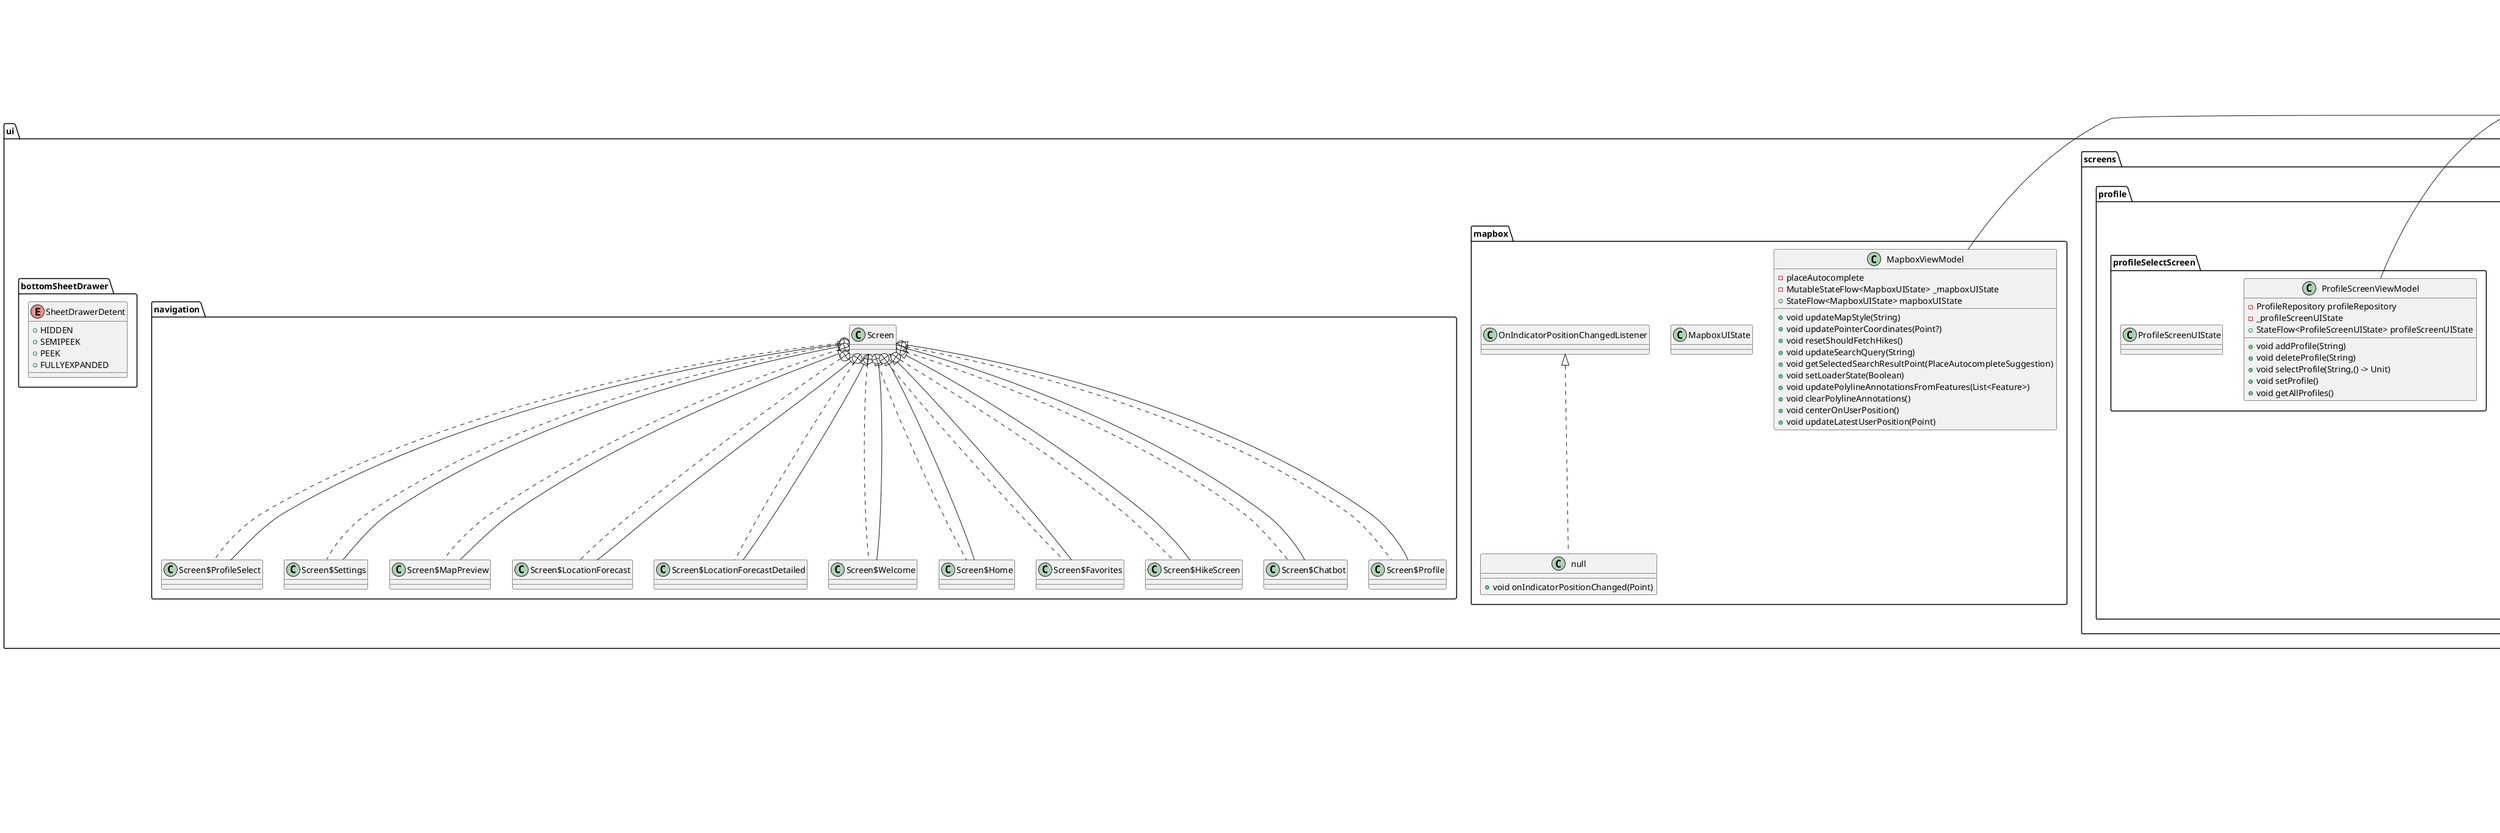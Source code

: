 @startuml
class data.log.repository.ActivityRepository {
+ void addLog(data.database.Activity)
+ void deleteLog(data.database.Activity)
+ List<Int> getAllLogs(String)
+ void adjustTimesWalked(String,Int,Int)
+ Int getTotalTimesWalked(String)
+ void addNotesToLog(String,Int,String)
+ String getNotesForHike(String,Int)
+ Int getTimesWalkedForHike(String,Int)
}

class ui.screens.hikeCardScreen.HikeScreenViewModel {
-  _hikeScreenUIState
+ StateFlow<HikeScreenUIState> hikeScreenUIState
+ void updateHike(Feature)
+ void updateRecommendedHikes(List<Feature>)
+ void updateRecommendedHikesLoaded(Boolean)
+ void getHikeDescription(HomeScreenViewModel,OpenAIViewModel)
+ void updateDescriptionAlreadyLoaded(Boolean)
+ void updateSelectedDay(String)
+ void updateSelectedDate(String)
}


class ui.screens.hikeCardScreen.HikeScreenUIState {
}
class data.locationForecastAPI.models.Next12Hours {
}
class ui.screens.favoriteScreen.FavoritesScreenViewModel {
-  _favoriteScreenUIState
+ StateFlow<FavoriteScreenUIState> favoriteScreenUIState
+ void loadFavorites()
+ void setUser()
+ void updateUserLocationFromMapbox()
+ void updateUserLocation(Point)
+ List<Int> getAllFavorites(String)
+ Boolean isHikeFavorite(Feature)
+ void getAllConverteFavorites()
+ void addFavorite(Int)
+ void deleteFavorite(Int)
}


class ui.screens.favoriteScreen.FavoriteScreenUIState {
}
class data.locationForecastAPI.models.Next1Hours {
}
class data.openAIAPI.datasource.OpenAIDatasource {
-  client
-  endpoint
-  apiKey
-  modelName
-  apiVersion
+ ChatCompletionsResponse getCompletionsSamples(String)
+ Flow<String> getCompletionsStream(String)
- String? processJsonLine(String)
}


class data.locationForecastAPI.models.Summary {
}
class data.locationForecastAPI.datasource.LocationForecastDatasource {
+ Locationforecast? getLocationForecast(Double,Double)
}

class data.locationForecastAPI.models.Details {
}
class data.database.ProfileDatabase$Companion$DatabaseCallBack {
+ void onCreate(SupportSQLiteDatabase)
- void populateDatabase()
}

class data.database.ProfileDatabase$Companion {
- ProfileDatabase? INSTANCE
+ ProfileDatabase getDatabase(Context)
}


abstract class data.database.ProfileDatabase {
+ FavoriteDao favoriteDao()
+ ProfileDao profileDao()
+ ActivityDao logDao()
}

class ui.mapbox.null {
+ void onIndicatorPositionChanged(Point)
}

class data.hikeAPI.models.DifficultyInfo {
}
class data.hikeAPI.datasource.HikeAPIDatasource {
-  ktorHttpClient
+ List<Feature> getHikes(Double,Double,Int,String,Int)
+ List<Feature> getHikesById(List<String>,Point)
}


class data.openAIAPI.models.ChatMessage {
}
class data.hikeAPI.models.PropertiesX {
}
class data.database.null {
+ void migrate(SupportSQLiteDatabase)
}

class data.database.null {
+ void migrate(SupportSQLiteDatabase)
}

class data.hikeAPI.models.Hikes {
}
class data.openAIAPI.models.ChatCompletionsRequest {
}
class data.hikeAPI.models.Crs {
}
class ui.screens.chatbotScreen.OpenAIViewModel {
-  openAIRepository
-  hikeAPIRepository
-  _openAIUIState
+ StateFlow<OpenAIUIState> openAIUIState
-  _conversationHistory
+ List<ChatbotMessage> conversationHistory
+ void addUserMessage(String)
+ void addBotMessage(String)
+ void getCompletionsSamples(String,(String) -> Unit)
+ void getCompletionsStream(String)
+ void addFeature()
+ void getChatbotResponse(String,HomeScreenViewModel)
+ void getRecommendedHikes(HomeScreenViewModel,HikeScreenViewModel)
}


class ui.screens.chatbotScreen.OpenAIUIState {
}
class data.locationForecastAPI.models.Meta {
}
class data.database.Favorite {
}
class data.openAIAPI.models.ChatCompletionsResponse {
}
class data.date.Weekdays$Companion {
+ Int indexOf(String)
}

enum data.date.Weekdays {
+  Mandag
+  Tirsdag
+  Onsdag
+  Torsdag
+  Fredag
+  Lørdag
+  Søndag
}

class data.hikeAPI.models.Properties {
}
class data.favorites.repository.FavoriteRepository {
+ void addFavorite(Favorite)
+ void deleteFavorite(Favorite)
+ List<Int> getAllFavorites(String)
}

class data.locationForecastAPI.models.DetailsX {
}
class ui.mapbox.MapboxViewModel {
-  placeAutocomplete
- MutableStateFlow<MapboxUIState> _mapboxUIState
+ StateFlow<MapboxUIState> mapboxUIState
+ void updateMapStyle(String)
+ void updatePointerCoordinates(Point?)
+ void resetShouldFetchHikes()
+ void updateSearchQuery(String)
+ void getSelectedSearchResultPoint(PlaceAutocompleteSuggestion)
+ void setLoaderState(Boolean)
+ void updatePolylineAnnotationsFromFeatures(List<Feature>)
+ void clearPolylineAnnotations()
+ void centerOnUserPosition()
+ void updateLatestUserPosition(Point)
}


class ui.mapbox.MapboxUIState {
}
class data.metAlertsAPI.datasource.MetAlertsDatasource {
+ MetAlerts? getMetAlerts()
}

class ui.screens.homeScreen.HomeScreenViewModel {
-  hikeAPIRepository
-  locationForecastRepository
-  metAlertsRepository
-  _homeScreenUIState
+ StateFlow<HomeScreenUIState> homeScreenUIState
-  _sheetStateTarget
+  sheetStateTarget
-  _currentSheetOffset
+  currentSheetOffset
+ void markAanundDialogShown()
+ void setSheetState(SheetDrawerDetent)
+ void updateNetworkStatus(Boolean)
+ void updateSheetOffset(Float)
+ void fetchHikes(Double,Double,Int,String,Int)
+ void fetchForecast(Point)
+ void fetchAlerts()
+ void clearHikes()
+ List<TimeSeries>? timeSeriesFromDate(String)
+ Double daysHighestTemp(String)
+ Double daysLowestTemp(String)
+ Double daysAverageWindSpeed(String)
}


class ui.screens.homeScreen.HomeScreenUIState {
}
class data.locationForecastAPI.models.Properties {
}
class data.hikeAPI.models.Geometry {
}
class data.openAIAPI.models.Usage {
}
class ui.navigation.Screen$Welcome {
}
class ui.navigation.Screen$Home {
}
class ui.navigation.Screen$Favorites {
}
class ui.navigation.Screen$HikeScreen {
}
class ui.navigation.Screen$Chatbot {
}
class ui.navigation.Screen$Profile {
}
class ui.navigation.Screen$ProfileSelect {
}
class ui.navigation.Screen$Settings {
}
class ui.navigation.Screen$MapPreview {
}
class ui.navigation.Screen$LocationForecast {
}
class ui.navigation.Screen$LocationForecastDetailed {
}
class ui.navigation.Screen {
}
interface data.database.FavoriteDao {
+ void saveFavorite(Favorite)
+ void deleteFavorite(Favorite)
+ List<Int> getAllFavorites(String)
}

class data.openAIAPI.repository.OpenAIRepository {
-  openAIDatasource
+ ChatCompletionsResponse getCompletionsSamples(String)
+ Flow<String> getCompletionsStream(String)
}


class data.metAlertsAPI.models.Feature {
}
class ui.screens.profile.activities.ActivityScreenViewModel {
-  _activityScreenUIState
+ StateFlow<ActivityScreenUIState> activityScreenUIState
+ void loadActivities()
+ void setUser()
+ void updateUserLocationFromMapbox()
+ void updateUserLocation(Point)
+ void getConvertedActivities()
+ void addToActivityLog(Int)
+ void removeFromActivityLog(Int)
+ void addNotesToActivityLog(Int,String)
+ void adjustTimesWalked(Int,Int)
+ void getNotesForHike(Int)
+ void getTotalTimesWalked()
+ void getTimesWalkedForHike(Int)
+ void calculateTotalDistance()
}


class ui.screens.profile.activities.ActivityScreenUIState {
}
class data.locationForecastAPI.models.TimeSeries {
}
class MainActivity {
+ void onCreate(Bundle?)
}

class data.locationForecastAPI.models.Geometry {
}
class data.metAlertsAPI.models.Geometry$Polygon {
}
class data.metAlertsAPI.models.Geometry$MultiPolygon {
}
class data.metAlertsAPI.models.Geometry {
+ String type
}

interface data.database.ActivityDao {
+ void saveLog(Activity)
+ void deleteLog(Activity)
+ List<Int> getAllLogs(String)
+ void adjustTimesWalked(String,Int,Int)
+ void addNotesToLog(String,Int,String)
+ String getNotesForHike(String,Int)
+ Int getTotalTimesWalked(String)
+ Int getTimesWalkedForHike(String,Int)
}

class data.locationForecastAPI.models.Instant {
}
class data.locationForecastAPI.models.Next6Hours {
}
class data.locationForecastAPI.models.Units {
}
class ui.screens.chatbotScreen.ChatbotMessage {
}
class ui.screens.profile.activities.ActivityScreenViewModelFactory {
+ T create(Class<T>)
}

class data.metAlertsAPI.repository.MetAlertsRepository {
-  datasource
+ MetAlerts? getAlerts()
}


class data.metAlertsAPI.models.MetAlerts {
}
class data.database.Profile {
}
class data.metAlertsAPI.models.Resource {
}
class ui.screens.favoriteScreen.FavoritesScreenViewModelFactory {
+ T create(Class<T>)
}

class data.locationForecastAPI.repository.LocationForecastRepository {
-  datasource
+ Locationforecast? getForecast(Double,Double)
}


class ui.screens.profile.profileSelectScreen.ProfileScreenViewModel {
- ProfileRepository profileRepository
-  _profileScreenUIState
+ StateFlow<ProfileScreenUIState> profileScreenUIState
+ void addProfile(String)
+ void deleteProfile(String)
+ void selectProfile(String,() -> Unit)
+ void setProfile()
+ void getAllProfiles()
}


class ui.screens.profile.profileSelectScreen.ProfileScreenUIState {
}
enum ui.bottomSheetDrawer.SheetDrawerDetent {
+  HIDDEN
+  SEMIPEEK
+  PEEK
+  FULLYEXPANDED
}

class data.hikeAPI.repository.HikeAPIRepository {
-  hikeAPIDatasource
-  colorIndex
-  coroutineScope
-  generatedNames
+ List<Feature> getHikes(Double,Double,Int,String,Int)
- void generateAndSaveName(Feature,OpenAIViewModel)
- Color getColor()
- void generateDifficulty(Feature)
- DifficultyInfo getDifficultyInfo(String)
+ List<Feature> getHikesById(List<Int>,Point)
}


class data.openAIAPI.models.Choice {
}
class data.metAlertsAPI.models.When {
}
interface data.database.ProfileDao {
+ void insertUser(Profile)
+ void deleteUser(Profile)
+ List<Profile> getAllUsers()
+ void selectUser(String)
+ Profile? getSelectedUser()
+ Profile? getDefaultUser()
+ void unselectUser()
+ void clearAllUsers()
}

class data.locationForecastAPI.models.Data {
}
class data.metAlertsAPI.models.Properties {
}
class data.profile.repository.ProfileRepository$Companion {
- ProfileRepository? INSTANCE
+ ProfileRepository getInstance(Context,CoroutineScope)
}


class data.profile.repository.ProfileRepository {
+ void addUser(Profile)
+ void deleteProfile(Profile)
+ void selectProfile(String)
+ void unselectUser()
+ Profile getSelectedUser()
+ List<Profile> getAllUsers()
+ void clearAllUsers()
}

class data.locationForecastAPI.models.Locationforecast {
}
class data.hikeAPI.models.Feature {
}
class data.database.Activity {
}


androidx.lifecycle.ViewModel <|-- ui.screens.hikeCardScreen.HikeScreenViewModel
androidx.lifecycle.AndroidViewModel <|-- ui.screens.favoriteScreen.FavoritesScreenViewModel
data.database.Companion +.. data.database.Companion$DatabaseCallBack
data.database.ProfileDatabase$Companion +.. data.database.ProfileDatabase$Companion$DatabaseCallBack
data.database.Callback <|-- data.database.ProfileDatabase$Companion$DatabaseCallBack
data.database.ProfileDatabase +.. data.database.ProfileDatabase$Companion
androidx.room.RoomDatabase <|-- data.database.ProfileDatabase
ui.mapbox.OnIndicatorPositionChangedListener <|.. ui.mapbox.null
data.database.Migration <|-- data.database.null
data.database.Migration <|-- data.database.null
androidx.lifecycle.ViewModel <|-- ui.screens.chatbotScreen.OpenAIViewModel
data.date.Weekdays +.. data.date.Weekdays$Companion
androidx.lifecycle.ViewModel <|-- ui.mapbox.MapboxViewModel
androidx.lifecycle.ViewModel <|-- ui.screens.homeScreen.HomeScreenViewModel
ui.navigation.Screen +.. ui.navigation.Screen$Welcome
ui.navigation.Screen <|-- ui.navigation.Screen$Welcome
ui.navigation.Screen +.. ui.navigation.Screen$Home
ui.navigation.Screen <|-- ui.navigation.Screen$Home
ui.navigation.Screen +.. ui.navigation.Screen$Favorites
ui.navigation.Screen <|-- ui.navigation.Screen$Favorites
ui.navigation.Screen +.. ui.navigation.Screen$HikeScreen
ui.navigation.Screen <|-- ui.navigation.Screen$HikeScreen
ui.navigation.Screen +.. ui.navigation.Screen$Chatbot
ui.navigation.Screen <|-- ui.navigation.Screen$Chatbot
ui.navigation.Screen +.. ui.navigation.Screen$Profile
ui.navigation.Screen <|-- ui.navigation.Screen$Profile
ui.navigation.Screen +.. ui.navigation.Screen$ProfileSelect
ui.navigation.Screen <|-- ui.navigation.Screen$ProfileSelect
ui.navigation.Screen +.. ui.navigation.Screen$Settings
ui.navigation.Screen <|-- ui.navigation.Screen$Settings
ui.navigation.Screen +.. ui.navigation.Screen$MapPreview
ui.navigation.Screen <|-- ui.navigation.Screen$MapPreview
ui.navigation.Screen +.. ui.navigation.Screen$LocationForecast
ui.navigation.Screen <|-- ui.navigation.Screen$LocationForecast
ui.navigation.Screen +.. ui.navigation.Screen$LocationForecastDetailed
ui.navigation.Screen <|-- ui.navigation.Screen$LocationForecastDetailed
androidx.lifecycle.AndroidViewModel <|-- ui.screens.profile.activities.ActivityScreenViewModel
androidx.activity.ComponentActivity <|-- MainActivity
data.metAlertsAPI.models.Geometry +.. data.metAlertsAPI.models.Geometry$Polygon
data.metAlertsAPI.models.Geometry <|-- data.metAlertsAPI.models.Geometry$Polygon
data.metAlertsAPI.models.Geometry +.. data.metAlertsAPI.models.Geometry$MultiPolygon
data.metAlertsAPI.models.Geometry <|-- data.metAlertsAPI.models.Geometry$MultiPolygon
ui.screens.profile.activities.Factory <|.. ui.screens.profile.activities.ActivityScreenViewModelFactory
ui.screens.favoriteScreen.Factory <|.. ui.screens.favoriteScreen.FavoritesScreenViewModelFactory
androidx.lifecycle.AndroidViewModel <|-- ui.screens.profile.profileSelectScreen.ProfileScreenViewModel
data.profile.repository.ProfileRepository +.. data.profile.repository.ProfileRepository$Companion
@enduml